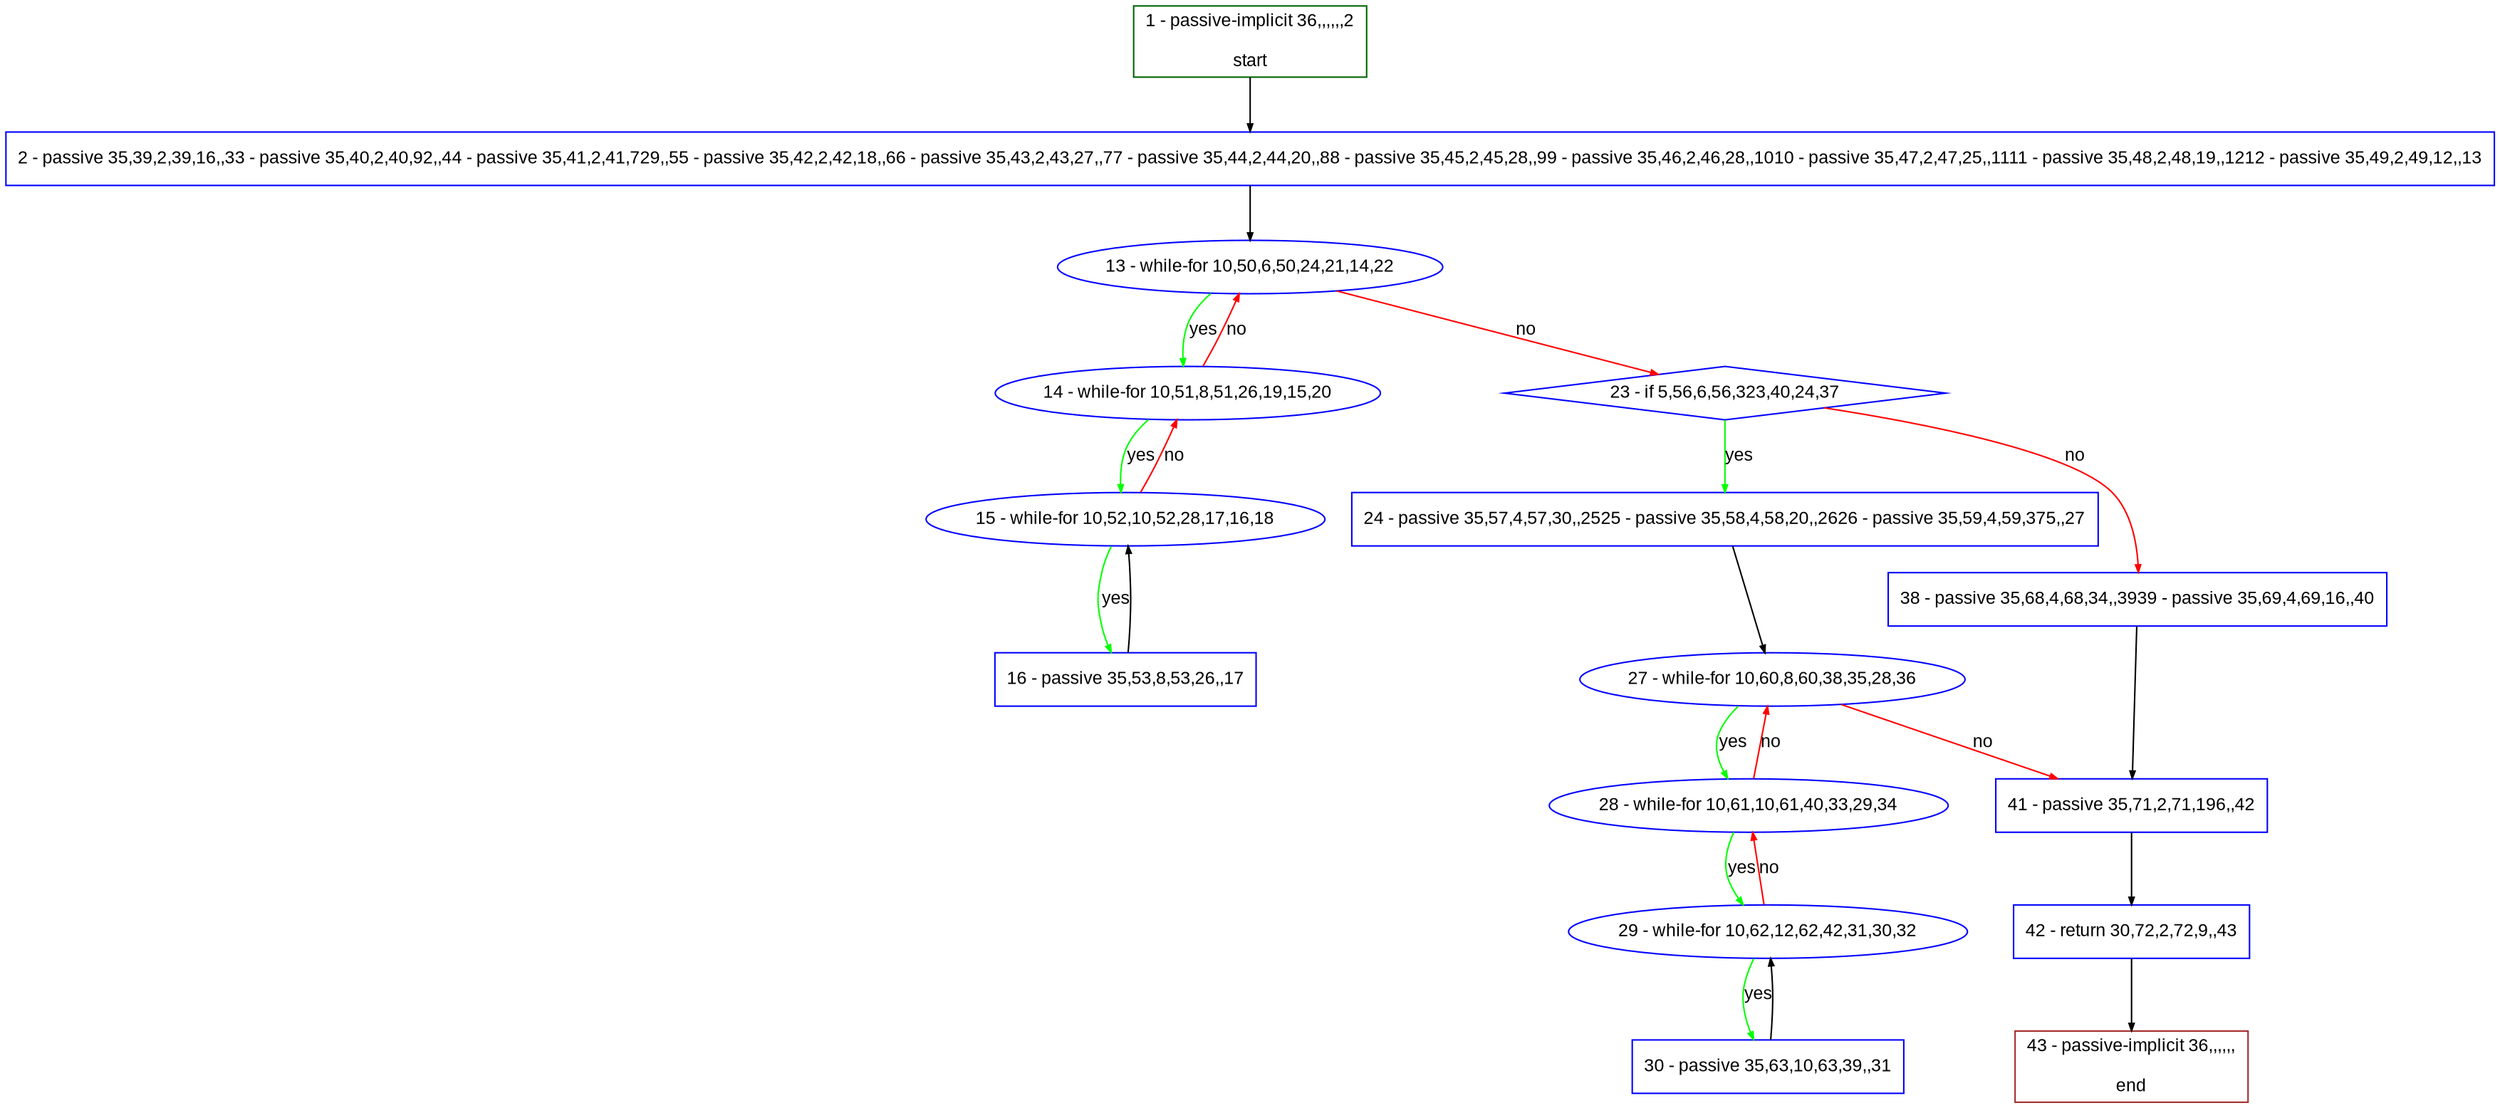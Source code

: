 digraph "" {
  graph [pack="true", label="", fontsize="12", packmode="clust", fontname="Arial", fillcolor="#FFFFCC", bgcolor="white", style="rounded,filled", compound="true"];
  node [node_initialized="no", label="", color="grey", fontsize="12", fillcolor="white", fontname="Arial", style="filled", shape="rectangle", compound="true", fixedsize="false"];
  edge [fontcolor="black", arrowhead="normal", arrowtail="none", arrowsize="0.5", ltail="", label="", color="black", fontsize="12", lhead="", fontname="Arial", dir="forward", compound="true"];
  __N1 [label="2 - passive 35,39,2,39,16,,33 - passive 35,40,2,40,92,,44 - passive 35,41,2,41,729,,55 - passive 35,42,2,42,18,,66 - passive 35,43,2,43,27,,77 - passive 35,44,2,44,20,,88 - passive 35,45,2,45,28,,99 - passive 35,46,2,46,28,,1010 - passive 35,47,2,47,25,,1111 - passive 35,48,2,48,19,,1212 - passive 35,49,2,49,12,,13", color="#0000ff", fillcolor="#ffffff", style="filled", shape="box"];
  __N2 [label="1 - passive-implicit 36,,,,,,2\n\nstart", color="#006400", fillcolor="#ffffff", style="filled", shape="box"];
  __N3 [label="13 - while-for 10,50,6,50,24,21,14,22", color="#0000ff", fillcolor="#ffffff", style="filled", shape="oval"];
  __N4 [label="14 - while-for 10,51,8,51,26,19,15,20", color="#0000ff", fillcolor="#ffffff", style="filled", shape="oval"];
  __N5 [label="23 - if 5,56,6,56,323,40,24,37", color="#0000ff", fillcolor="#ffffff", style="filled", shape="diamond"];
  __N6 [label="15 - while-for 10,52,10,52,28,17,16,18", color="#0000ff", fillcolor="#ffffff", style="filled", shape="oval"];
  __N7 [label="16 - passive 35,53,8,53,26,,17", color="#0000ff", fillcolor="#ffffff", style="filled", shape="box"];
  __N8 [label="24 - passive 35,57,4,57,30,,2525 - passive 35,58,4,58,20,,2626 - passive 35,59,4,59,375,,27", color="#0000ff", fillcolor="#ffffff", style="filled", shape="box"];
  __N9 [label="38 - passive 35,68,4,68,34,,3939 - passive 35,69,4,69,16,,40", color="#0000ff", fillcolor="#ffffff", style="filled", shape="box"];
  __N10 [label="27 - while-for 10,60,8,60,38,35,28,36", color="#0000ff", fillcolor="#ffffff", style="filled", shape="oval"];
  __N11 [label="28 - while-for 10,61,10,61,40,33,29,34", color="#0000ff", fillcolor="#ffffff", style="filled", shape="oval"];
  __N12 [label="41 - passive 35,71,2,71,196,,42", color="#0000ff", fillcolor="#ffffff", style="filled", shape="box"];
  __N13 [label="29 - while-for 10,62,12,62,42,31,30,32", color="#0000ff", fillcolor="#ffffff", style="filled", shape="oval"];
  __N14 [label="30 - passive 35,63,10,63,39,,31", color="#0000ff", fillcolor="#ffffff", style="filled", shape="box"];
  __N15 [label="42 - return 30,72,2,72,9,,43", color="#0000ff", fillcolor="#ffffff", style="filled", shape="box"];
  __N16 [label="43 - passive-implicit 36,,,,,,\n\nend", color="#a52a2a", fillcolor="#ffffff", style="filled", shape="box"];
  __N2 -> __N1 [arrowhead="normal", arrowtail="none", color="#000000", label="", dir="forward"];
  __N1 -> __N3 [arrowhead="normal", arrowtail="none", color="#000000", label="", dir="forward"];
  __N3 -> __N4 [arrowhead="normal", arrowtail="none", color="#00ff00", label="yes", dir="forward"];
  __N4 -> __N3 [arrowhead="normal", arrowtail="none", color="#ff0000", label="no", dir="forward"];
  __N3 -> __N5 [arrowhead="normal", arrowtail="none", color="#ff0000", label="no", dir="forward"];
  __N4 -> __N6 [arrowhead="normal", arrowtail="none", color="#00ff00", label="yes", dir="forward"];
  __N6 -> __N4 [arrowhead="normal", arrowtail="none", color="#ff0000", label="no", dir="forward"];
  __N6 -> __N7 [arrowhead="normal", arrowtail="none", color="#00ff00", label="yes", dir="forward"];
  __N7 -> __N6 [arrowhead="normal", arrowtail="none", color="#000000", label="", dir="forward"];
  __N5 -> __N8 [arrowhead="normal", arrowtail="none", color="#00ff00", label="yes", dir="forward"];
  __N5 -> __N9 [arrowhead="normal", arrowtail="none", color="#ff0000", label="no", dir="forward"];
  __N8 -> __N10 [arrowhead="normal", arrowtail="none", color="#000000", label="", dir="forward"];
  __N10 -> __N11 [arrowhead="normal", arrowtail="none", color="#00ff00", label="yes", dir="forward"];
  __N11 -> __N10 [arrowhead="normal", arrowtail="none", color="#ff0000", label="no", dir="forward"];
  __N10 -> __N12 [arrowhead="normal", arrowtail="none", color="#ff0000", label="no", dir="forward"];
  __N11 -> __N13 [arrowhead="normal", arrowtail="none", color="#00ff00", label="yes", dir="forward"];
  __N13 -> __N11 [arrowhead="normal", arrowtail="none", color="#ff0000", label="no", dir="forward"];
  __N13 -> __N14 [arrowhead="normal", arrowtail="none", color="#00ff00", label="yes", dir="forward"];
  __N14 -> __N13 [arrowhead="normal", arrowtail="none", color="#000000", label="", dir="forward"];
  __N9 -> __N12 [arrowhead="normal", arrowtail="none", color="#000000", label="", dir="forward"];
  __N12 -> __N15 [arrowhead="normal", arrowtail="none", color="#000000", label="", dir="forward"];
  __N15 -> __N16 [arrowhead="normal", arrowtail="none", color="#000000", label="", dir="forward"];
}
